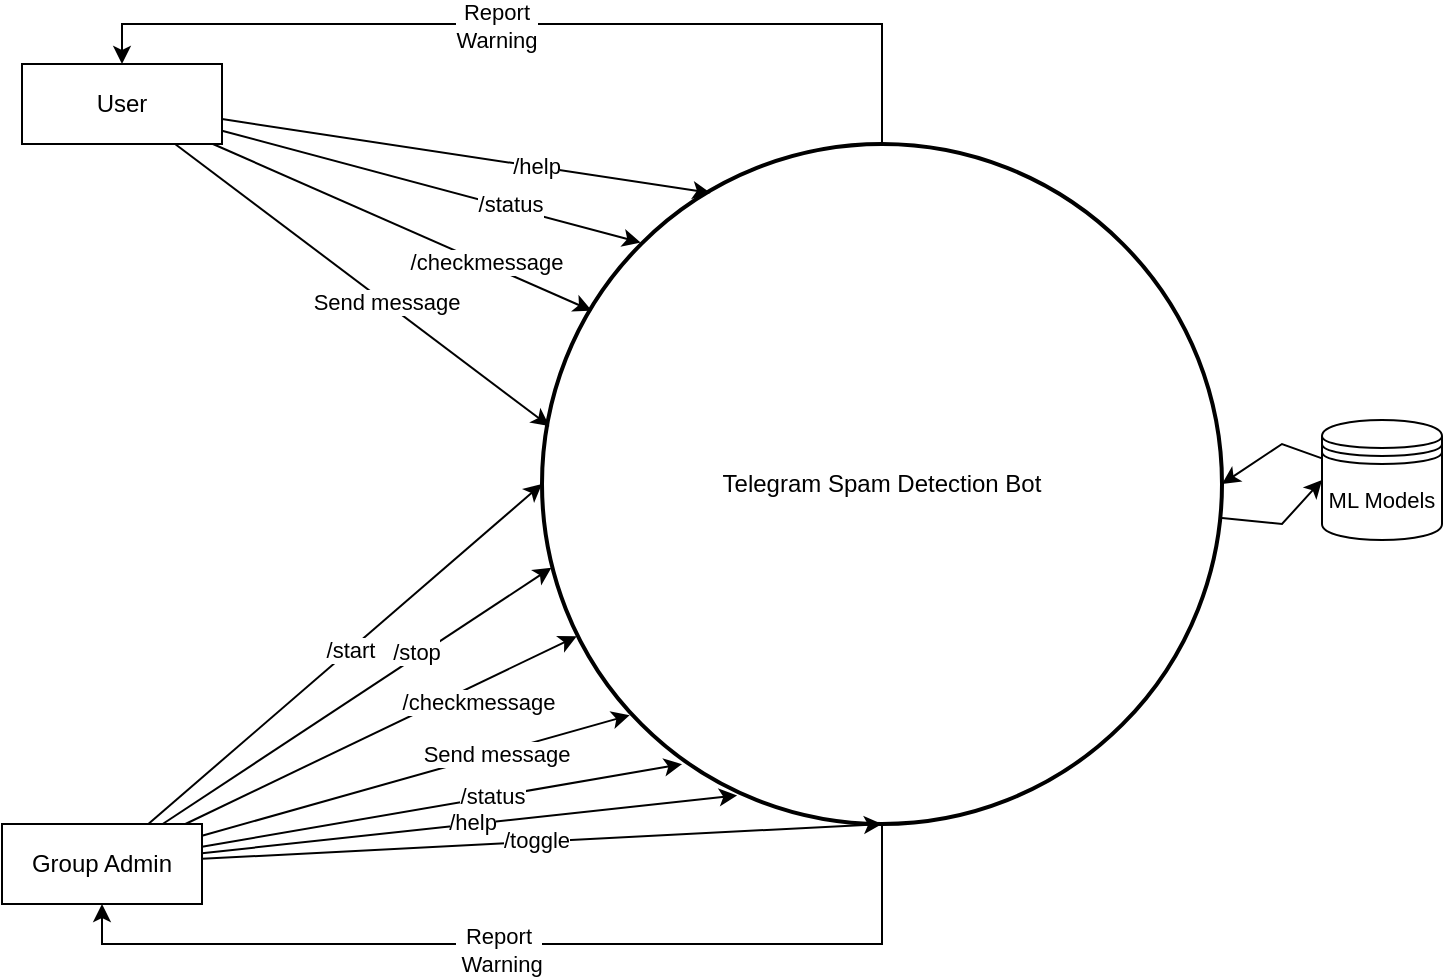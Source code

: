 <mxfile version="26.2.8">
  <diagram name="Page-1" id="rMQ3-51UG2WlXXjLz3Mm">
    <mxGraphModel dx="716" dy="464" grid="1" gridSize="10" guides="1" tooltips="1" connect="1" arrows="1" fold="1" page="1" pageScale="1" pageWidth="850" pageHeight="1100" math="0" shadow="0">
      <root>
        <mxCell id="0" />
        <mxCell id="1" parent="0" />
        <mxCell id="OuTMT1myGq01e9J8Jym--38" style="edgeStyle=none;shape=connector;rounded=0;orthogonalLoop=1;jettySize=auto;html=1;entryX=0;entryY=0.5;entryDx=0;entryDy=0;strokeColor=default;align=center;verticalAlign=middle;fontFamily=Helvetica;fontSize=11;fontColor=default;labelBackgroundColor=default;endArrow=classic;" edge="1" parent="1" source="OuTMT1myGq01e9J8Jym--2" target="OuTMT1myGq01e9J8Jym--34">
          <mxGeometry relative="1" as="geometry">
            <Array as="points">
              <mxPoint x="720" y="280" />
            </Array>
          </mxGeometry>
        </mxCell>
        <mxCell id="OuTMT1myGq01e9J8Jym--39" style="edgeStyle=orthogonalEdgeStyle;shape=connector;rounded=0;orthogonalLoop=1;jettySize=auto;html=1;entryX=0.5;entryY=0;entryDx=0;entryDy=0;strokeColor=default;align=center;verticalAlign=middle;fontFamily=Helvetica;fontSize=11;fontColor=default;labelBackgroundColor=default;endArrow=classic;" edge="1" parent="1" source="OuTMT1myGq01e9J8Jym--2" target="OuTMT1myGq01e9J8Jym--3">
          <mxGeometry relative="1" as="geometry">
            <Array as="points">
              <mxPoint x="520" y="30" />
              <mxPoint x="140" y="30" />
            </Array>
          </mxGeometry>
        </mxCell>
        <mxCell id="OuTMT1myGq01e9J8Jym--40" value="Report&lt;br&gt;Warning" style="edgeLabel;html=1;align=center;verticalAlign=middle;resizable=0;points=[];fontFamily=Helvetica;fontSize=11;fontColor=default;labelBackgroundColor=default;" vertex="1" connectable="0" parent="OuTMT1myGq01e9J8Jym--39">
          <mxGeometry x="-0.074" y="1" relative="1" as="geometry">
            <mxPoint x="-40" as="offset" />
          </mxGeometry>
        </mxCell>
        <mxCell id="OuTMT1myGq01e9J8Jym--41" style="edgeStyle=orthogonalEdgeStyle;shape=connector;rounded=0;orthogonalLoop=1;jettySize=auto;html=1;entryX=0.5;entryY=1;entryDx=0;entryDy=0;strokeColor=default;align=center;verticalAlign=middle;fontFamily=Helvetica;fontSize=11;fontColor=default;labelBackgroundColor=default;endArrow=classic;" edge="1" parent="1" source="OuTMT1myGq01e9J8Jym--2" target="OuTMT1myGq01e9J8Jym--4">
          <mxGeometry relative="1" as="geometry">
            <Array as="points">
              <mxPoint x="520" y="490" />
              <mxPoint x="130" y="490" />
            </Array>
          </mxGeometry>
        </mxCell>
        <mxCell id="OuTMT1myGq01e9J8Jym--42" value="&lt;div&gt;Report&lt;/div&gt;&amp;nbsp;Warning" style="edgeLabel;html=1;align=center;verticalAlign=middle;resizable=0;points=[];fontFamily=Helvetica;fontSize=11;fontColor=default;labelBackgroundColor=default;" vertex="1" connectable="0" parent="OuTMT1myGq01e9J8Jym--41">
          <mxGeometry x="0.072" y="3" relative="1" as="geometry">
            <mxPoint as="offset" />
          </mxGeometry>
        </mxCell>
        <mxCell id="OuTMT1myGq01e9J8Jym--2" value="Telegram Spam Detection Bot" style="strokeWidth=2;html=1;shape=mxgraph.flowchart.start_2;whiteSpace=wrap;" vertex="1" parent="1">
          <mxGeometry x="350" y="90" width="340" height="340" as="geometry" />
        </mxCell>
        <mxCell id="OuTMT1myGq01e9J8Jym--3" value="User" style="whiteSpace=wrap;html=1;align=center;" vertex="1" parent="1">
          <mxGeometry x="90" y="50" width="100" height="40" as="geometry" />
        </mxCell>
        <mxCell id="OuTMT1myGq01e9J8Jym--4" value="Group Admin" style="whiteSpace=wrap;html=1;align=center;" vertex="1" parent="1">
          <mxGeometry x="80" y="430" width="100" height="40" as="geometry" />
        </mxCell>
        <mxCell id="OuTMT1myGq01e9J8Jym--12" style="edgeStyle=none;shape=connector;rounded=0;orthogonalLoop=1;jettySize=auto;html=1;entryX=0.248;entryY=0.072;entryDx=0;entryDy=0;entryPerimeter=0;strokeColor=default;align=center;verticalAlign=middle;fontFamily=Helvetica;fontSize=11;fontColor=default;labelBackgroundColor=default;endArrow=classic;" edge="1" parent="1" source="OuTMT1myGq01e9J8Jym--3" target="OuTMT1myGq01e9J8Jym--2">
          <mxGeometry relative="1" as="geometry" />
        </mxCell>
        <mxCell id="OuTMT1myGq01e9J8Jym--16" value="/help" style="edgeLabel;html=1;align=center;verticalAlign=middle;resizable=0;points=[];fontFamily=Helvetica;fontSize=11;fontColor=default;labelBackgroundColor=default;" vertex="1" connectable="0" parent="OuTMT1myGq01e9J8Jym--12">
          <mxGeometry x="0.283" y="1" relative="1" as="geometry">
            <mxPoint as="offset" />
          </mxGeometry>
        </mxCell>
        <mxCell id="OuTMT1myGq01e9J8Jym--13" style="edgeStyle=none;shape=connector;rounded=0;orthogonalLoop=1;jettySize=auto;html=1;entryX=0.145;entryY=0.145;entryDx=0;entryDy=0;entryPerimeter=0;strokeColor=default;align=center;verticalAlign=middle;fontFamily=Helvetica;fontSize=11;fontColor=default;labelBackgroundColor=default;endArrow=classic;" edge="1" parent="1" source="OuTMT1myGq01e9J8Jym--3" target="OuTMT1myGq01e9J8Jym--2">
          <mxGeometry relative="1" as="geometry" />
        </mxCell>
        <mxCell id="OuTMT1myGq01e9J8Jym--17" value="/status" style="edgeLabel;html=1;align=center;verticalAlign=middle;resizable=0;points=[];fontFamily=Helvetica;fontSize=11;fontColor=default;labelBackgroundColor=default;" vertex="1" connectable="0" parent="OuTMT1myGq01e9J8Jym--13">
          <mxGeometry x="0.365" y="2" relative="1" as="geometry">
            <mxPoint as="offset" />
          </mxGeometry>
        </mxCell>
        <mxCell id="OuTMT1myGq01e9J8Jym--14" style="edgeStyle=none;shape=connector;rounded=0;orthogonalLoop=1;jettySize=auto;html=1;entryX=0.073;entryY=0.245;entryDx=0;entryDy=0;entryPerimeter=0;strokeColor=default;align=center;verticalAlign=middle;fontFamily=Helvetica;fontSize=11;fontColor=default;labelBackgroundColor=default;endArrow=classic;" edge="1" parent="1" source="OuTMT1myGq01e9J8Jym--3" target="OuTMT1myGq01e9J8Jym--2">
          <mxGeometry relative="1" as="geometry" />
        </mxCell>
        <mxCell id="OuTMT1myGq01e9J8Jym--18" value="/" style="edgeLabel;html=1;align=center;verticalAlign=middle;resizable=0;points=[];fontFamily=Helvetica;fontSize=11;fontColor=default;labelBackgroundColor=default;" vertex="1" connectable="0" parent="OuTMT1myGq01e9J8Jym--14">
          <mxGeometry x="0.389" relative="1" as="geometry">
            <mxPoint as="offset" />
          </mxGeometry>
        </mxCell>
        <mxCell id="OuTMT1myGq01e9J8Jym--19" value="/checkmessage" style="edgeLabel;html=1;align=center;verticalAlign=middle;resizable=0;points=[];fontFamily=Helvetica;fontSize=11;fontColor=default;labelBackgroundColor=default;" vertex="1" connectable="0" parent="OuTMT1myGq01e9J8Jym--14">
          <mxGeometry x="0.435" y="1" relative="1" as="geometry">
            <mxPoint as="offset" />
          </mxGeometry>
        </mxCell>
        <mxCell id="OuTMT1myGq01e9J8Jym--20" style="edgeStyle=none;shape=connector;rounded=0;orthogonalLoop=1;jettySize=auto;html=1;entryX=0.011;entryY=0.415;entryDx=0;entryDy=0;entryPerimeter=0;strokeColor=default;align=center;verticalAlign=middle;fontFamily=Helvetica;fontSize=11;fontColor=default;labelBackgroundColor=default;endArrow=classic;" edge="1" parent="1" source="OuTMT1myGq01e9J8Jym--3" target="OuTMT1myGq01e9J8Jym--2">
          <mxGeometry relative="1" as="geometry" />
        </mxCell>
        <mxCell id="OuTMT1myGq01e9J8Jym--43" value="Send message" style="edgeLabel;html=1;align=center;verticalAlign=middle;resizable=0;points=[];fontFamily=Helvetica;fontSize=11;fontColor=default;labelBackgroundColor=default;" vertex="1" connectable="0" parent="OuTMT1myGq01e9J8Jym--20">
          <mxGeometry x="0.124" relative="1" as="geometry">
            <mxPoint as="offset" />
          </mxGeometry>
        </mxCell>
        <mxCell id="OuTMT1myGq01e9J8Jym--22" style="edgeStyle=none;shape=connector;rounded=0;orthogonalLoop=1;jettySize=auto;html=1;entryX=0;entryY=0.5;entryDx=0;entryDy=0;entryPerimeter=0;strokeColor=default;align=center;verticalAlign=middle;fontFamily=Helvetica;fontSize=11;fontColor=default;labelBackgroundColor=default;endArrow=classic;" edge="1" parent="1" source="OuTMT1myGq01e9J8Jym--4" target="OuTMT1myGq01e9J8Jym--2">
          <mxGeometry relative="1" as="geometry" />
        </mxCell>
        <mxCell id="OuTMT1myGq01e9J8Jym--28" value="/start" style="edgeLabel;html=1;align=center;verticalAlign=middle;resizable=0;points=[];fontFamily=Helvetica;fontSize=11;fontColor=default;labelBackgroundColor=default;" vertex="1" connectable="0" parent="OuTMT1myGq01e9J8Jym--22">
          <mxGeometry x="0.021" relative="1" as="geometry">
            <mxPoint as="offset" />
          </mxGeometry>
        </mxCell>
        <mxCell id="OuTMT1myGq01e9J8Jym--23" style="edgeStyle=none;shape=connector;rounded=0;orthogonalLoop=1;jettySize=auto;html=1;entryX=0.014;entryY=0.623;entryDx=0;entryDy=0;entryPerimeter=0;strokeColor=default;align=center;verticalAlign=middle;fontFamily=Helvetica;fontSize=11;fontColor=default;labelBackgroundColor=default;endArrow=classic;" edge="1" parent="1" source="OuTMT1myGq01e9J8Jym--4" target="OuTMT1myGq01e9J8Jym--2">
          <mxGeometry relative="1" as="geometry" />
        </mxCell>
        <mxCell id="OuTMT1myGq01e9J8Jym--29" value="/stop" style="edgeLabel;html=1;align=center;verticalAlign=middle;resizable=0;points=[];fontFamily=Helvetica;fontSize=11;fontColor=default;labelBackgroundColor=default;" vertex="1" connectable="0" parent="OuTMT1myGq01e9J8Jym--23">
          <mxGeometry x="0.315" y="2" relative="1" as="geometry">
            <mxPoint as="offset" />
          </mxGeometry>
        </mxCell>
        <mxCell id="OuTMT1myGq01e9J8Jym--24" style="edgeStyle=none;shape=connector;rounded=0;orthogonalLoop=1;jettySize=auto;html=1;entryX=0.051;entryY=0.724;entryDx=0;entryDy=0;entryPerimeter=0;strokeColor=default;align=center;verticalAlign=middle;fontFamily=Helvetica;fontSize=11;fontColor=default;labelBackgroundColor=default;endArrow=classic;" edge="1" parent="1" source="OuTMT1myGq01e9J8Jym--4" target="OuTMT1myGq01e9J8Jym--2">
          <mxGeometry relative="1" as="geometry" />
        </mxCell>
        <mxCell id="OuTMT1myGq01e9J8Jym--30" value="/checkmessage" style="edgeLabel;html=1;align=center;verticalAlign=middle;resizable=0;points=[];fontFamily=Helvetica;fontSize=11;fontColor=default;labelBackgroundColor=default;" vertex="1" connectable="0" parent="OuTMT1myGq01e9J8Jym--24">
          <mxGeometry x="0.055" y="2" relative="1" as="geometry">
            <mxPoint x="44" y="-10" as="offset" />
          </mxGeometry>
        </mxCell>
        <mxCell id="OuTMT1myGq01e9J8Jym--25" style="edgeStyle=none;shape=connector;rounded=0;orthogonalLoop=1;jettySize=auto;html=1;entryX=0.206;entryY=0.912;entryDx=0;entryDy=0;entryPerimeter=0;strokeColor=default;align=center;verticalAlign=middle;fontFamily=Helvetica;fontSize=11;fontColor=default;labelBackgroundColor=default;endArrow=classic;" edge="1" parent="1" source="OuTMT1myGq01e9J8Jym--4" target="OuTMT1myGq01e9J8Jym--2">
          <mxGeometry relative="1" as="geometry" />
        </mxCell>
        <mxCell id="OuTMT1myGq01e9J8Jym--31" value="/status" style="edgeLabel;html=1;align=center;verticalAlign=middle;resizable=0;points=[];fontFamily=Helvetica;fontSize=11;fontColor=default;labelBackgroundColor=default;" vertex="1" connectable="0" parent="OuTMT1myGq01e9J8Jym--25">
          <mxGeometry x="0.211" y="1" relative="1" as="geometry">
            <mxPoint as="offset" />
          </mxGeometry>
        </mxCell>
        <mxCell id="OuTMT1myGq01e9J8Jym--26" style="edgeStyle=none;shape=connector;rounded=0;orthogonalLoop=1;jettySize=auto;html=1;entryX=0.287;entryY=0.958;entryDx=0;entryDy=0;entryPerimeter=0;strokeColor=default;align=center;verticalAlign=middle;fontFamily=Helvetica;fontSize=11;fontColor=default;labelBackgroundColor=default;endArrow=classic;" edge="1" parent="1" source="OuTMT1myGq01e9J8Jym--4" target="OuTMT1myGq01e9J8Jym--2">
          <mxGeometry relative="1" as="geometry" />
        </mxCell>
        <mxCell id="OuTMT1myGq01e9J8Jym--32" value="/help" style="edgeLabel;html=1;align=center;verticalAlign=middle;resizable=0;points=[];fontFamily=Helvetica;fontSize=11;fontColor=default;labelBackgroundColor=default;" vertex="1" connectable="0" parent="OuTMT1myGq01e9J8Jym--26">
          <mxGeometry x="0.009" y="1" relative="1" as="geometry">
            <mxPoint as="offset" />
          </mxGeometry>
        </mxCell>
        <mxCell id="OuTMT1myGq01e9J8Jym--27" style="edgeStyle=none;shape=connector;rounded=0;orthogonalLoop=1;jettySize=auto;html=1;entryX=0.5;entryY=1;entryDx=0;entryDy=0;entryPerimeter=0;strokeColor=default;align=center;verticalAlign=middle;fontFamily=Helvetica;fontSize=11;fontColor=default;labelBackgroundColor=default;endArrow=classic;" edge="1" parent="1" source="OuTMT1myGq01e9J8Jym--4" target="OuTMT1myGq01e9J8Jym--2">
          <mxGeometry relative="1" as="geometry" />
        </mxCell>
        <mxCell id="OuTMT1myGq01e9J8Jym--33" value="/toggle" style="edgeLabel;html=1;align=center;verticalAlign=middle;resizable=0;points=[];fontFamily=Helvetica;fontSize=11;fontColor=default;labelBackgroundColor=default;" vertex="1" connectable="0" parent="OuTMT1myGq01e9J8Jym--27">
          <mxGeometry x="-0.015" y="1" relative="1" as="geometry">
            <mxPoint as="offset" />
          </mxGeometry>
        </mxCell>
        <mxCell id="OuTMT1myGq01e9J8Jym--34" value="ML Models" style="shape=datastore;whiteSpace=wrap;html=1;fontFamily=Helvetica;fontSize=11;fontColor=default;labelBackgroundColor=default;" vertex="1" parent="1">
          <mxGeometry x="740" y="228" width="60" height="60" as="geometry" />
        </mxCell>
        <mxCell id="OuTMT1myGq01e9J8Jym--44" style="edgeStyle=none;shape=connector;rounded=0;orthogonalLoop=1;jettySize=auto;html=1;entryX=0.129;entryY=0.84;entryDx=0;entryDy=0;entryPerimeter=0;strokeColor=default;align=center;verticalAlign=middle;fontFamily=Helvetica;fontSize=11;fontColor=default;labelBackgroundColor=default;endArrow=classic;" edge="1" parent="1" source="OuTMT1myGq01e9J8Jym--4" target="OuTMT1myGq01e9J8Jym--2">
          <mxGeometry relative="1" as="geometry" />
        </mxCell>
        <mxCell id="OuTMT1myGq01e9J8Jym--45" value="Send message" style="edgeLabel;html=1;align=center;verticalAlign=middle;resizable=0;points=[];fontFamily=Helvetica;fontSize=11;fontColor=default;labelBackgroundColor=default;" vertex="1" connectable="0" parent="OuTMT1myGq01e9J8Jym--44">
          <mxGeometry x="-0.003" y="1" relative="1" as="geometry">
            <mxPoint x="40" y="-10" as="offset" />
          </mxGeometry>
        </mxCell>
        <mxCell id="OuTMT1myGq01e9J8Jym--46" style="edgeStyle=none;shape=connector;rounded=0;orthogonalLoop=1;jettySize=auto;html=1;entryX=1;entryY=0.5;entryDx=0;entryDy=0;entryPerimeter=0;strokeColor=default;align=center;verticalAlign=middle;fontFamily=Helvetica;fontSize=11;fontColor=default;labelBackgroundColor=default;endArrow=classic;" edge="1" parent="1" source="OuTMT1myGq01e9J8Jym--34" target="OuTMT1myGq01e9J8Jym--2">
          <mxGeometry relative="1" as="geometry">
            <Array as="points">
              <mxPoint x="720" y="240" />
            </Array>
          </mxGeometry>
        </mxCell>
      </root>
    </mxGraphModel>
  </diagram>
</mxfile>
